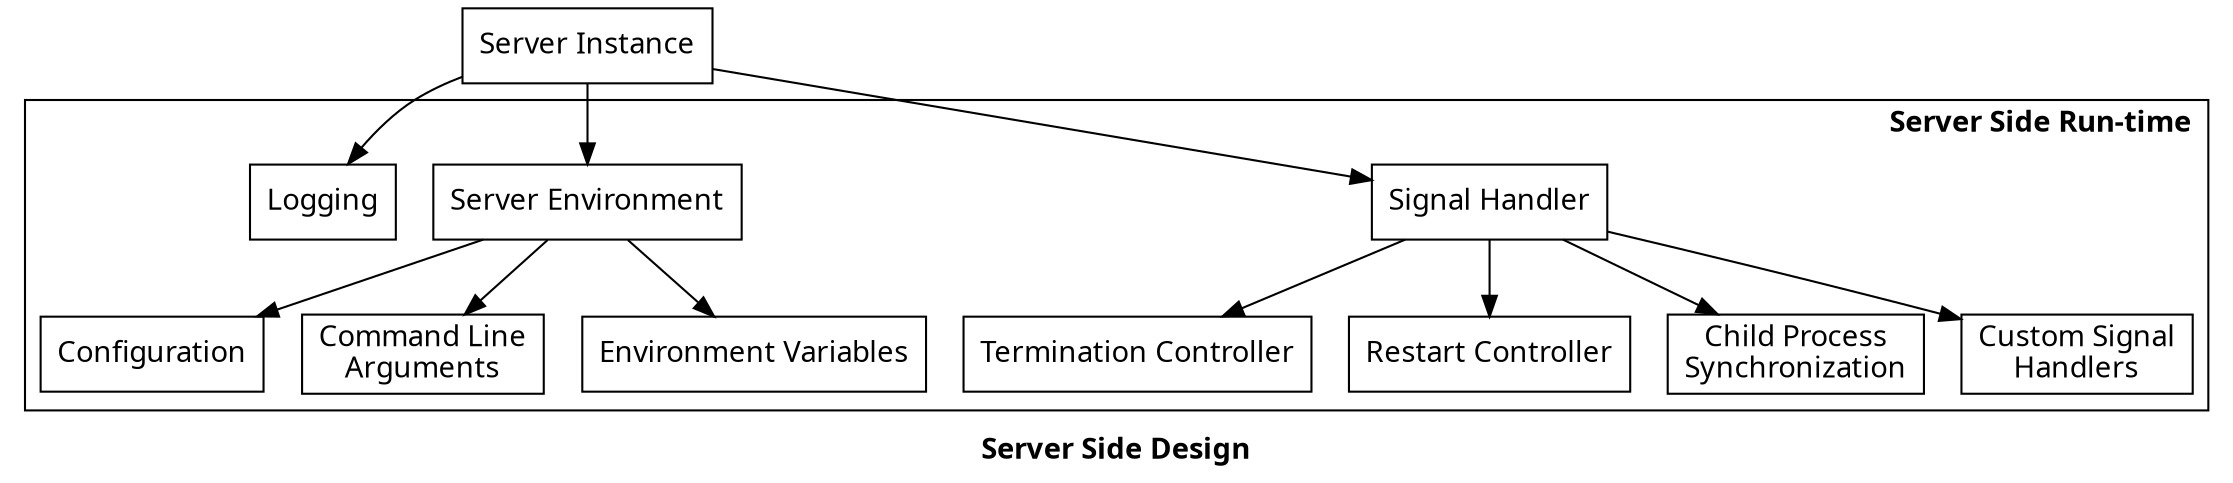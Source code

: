 // -*-dot-*-
// Server Side Design
// Author: Ronaldo Faria Lima (c) 2017 - All Rights Reserved
//

digraph ServerSideDesign {
    fontname="Ubuntu Bold"
    node [shape="box", fontname="Ubuntu"]
    label="Server Side Design"
    Signal[label="Signal Handler"]
    Term[label="Termination Controller"]
    Hup[label="Restart Controller"]
    Chld[label="Child Process\nSynchronization"]
    Server[label="Server Instance"]
    Env[label="Server Environment"]
    Config[label="Configuration"]
    CmdLine[label="Command Line\nArguments"]
    EnvVars[label="Environment Variables"]
    Usr[label="Custom Signal\nHandlers"]
    Server -> Env
    Server -> Signal
    Server -> Logging
    subgraph cluster0 {
        label="Server Side Run-time"
        labeljust="r"
        Logging[label="Logging"]
        Env -> Config
        Env -> CmdLine
        Env -> EnvVars
        Signal -> Term
        Signal -> Hup
        Signal -> Chld
        Signal -> Usr
    }
}